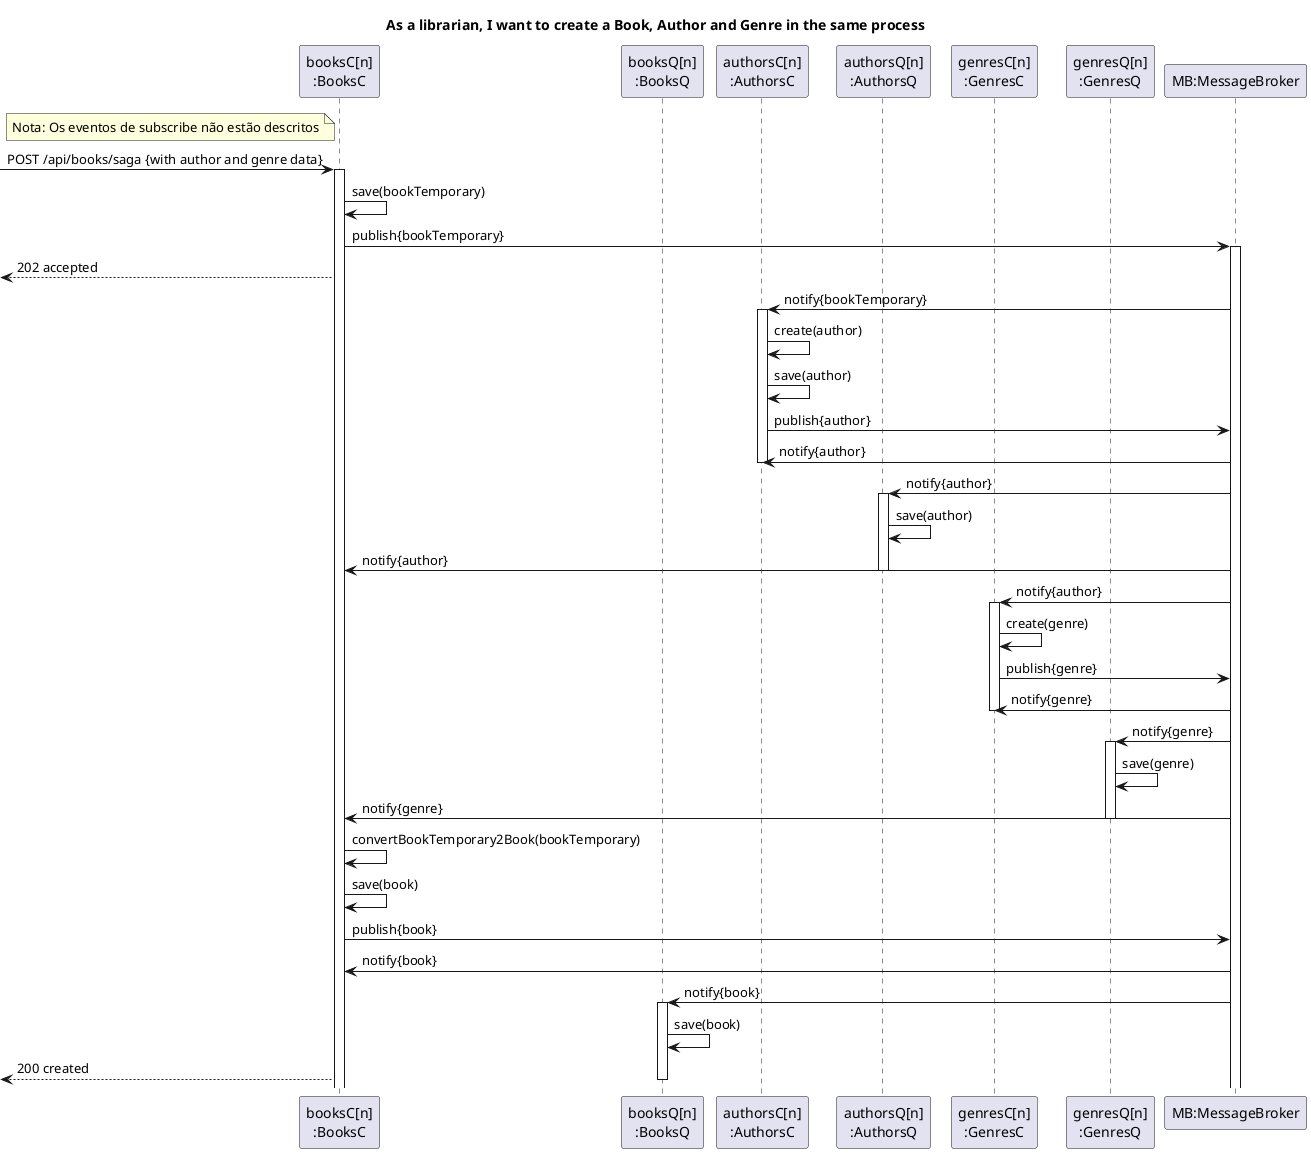 @startuml
'https://plantuml.com/sequence-diagram

title As a librarian, I want to create a Book, Author and Genre in the same process


participant "booksC[n]\n:BooksC" as BooksC1

participant "booksQ[n]\n:BooksQ" as BooksQ1

participant "authorsC[n]\n:AuthorsC" as AuthorsC1

participant "authorsQ[n]\n:AuthorsQ" as AuthorsQ1

participant "genresC[n]\n:GenresC" as GenresC1

participant "genresQ[n]\n:GenresQ" as GenresQ1


participant "MB:MessageBroker" as Mb

note left of BooksC1
  Nota: Os eventos de subscribe não estão descritos
end note

-> BooksC1: POST /api/books/saga {with author and genre data}
activate BooksC1
BooksC1 -> BooksC1: save(bookTemporary)
BooksC1 -> Mb: publish{bookTemporary}
activate Mb
<-- BooksC1 : 202 accepted

Mb -> AuthorsC1: notify{bookTemporary}
deactivate BooksQ1
activate AuthorsC1
AuthorsC1 -> AuthorsC1: create(author)
AuthorsC1 -> AuthorsC1: save(author)
AuthorsC1 -> Mb: publish{author}
Mb -> AuthorsC1: notify{author}
deactivate AuthorsC1


Mb -> AuthorsQ1: notify{author}

activate AuthorsQ1
AuthorsQ1 -> AuthorsQ1: save(author)


Mb -> BooksC1: notify{author}
deactivate AuthorsQ1

Mb -> GenresC1: notify{author}


activate GenresC1
GenresC1 -> GenresC1: create(genre)
GenresC1 -> Mb: publish{genre}
Mb -> GenresC1: notify{genre}
deactivate GenresC1

Mb -> GenresQ1: notify{genre}
activate GenresQ1
GenresQ1 -> GenresQ1: save(genre)

Mb -> BooksC1: notify{genre}
deactivate GenresQ1

BooksC1 -> BooksC1: convertBookTemporary2Book(bookTemporary)
BooksC1 -> BooksC1: save(book)
BooksC1 -> Mb: publish{book}
Mb -> BooksC1: notify{book}


Mb -> BooksQ1: notify{book}
activate BooksQ1
BooksQ1 -> BooksQ1: save(book)
<-- BooksC1: 200 created
deactivate BooksQ1

@enduml
